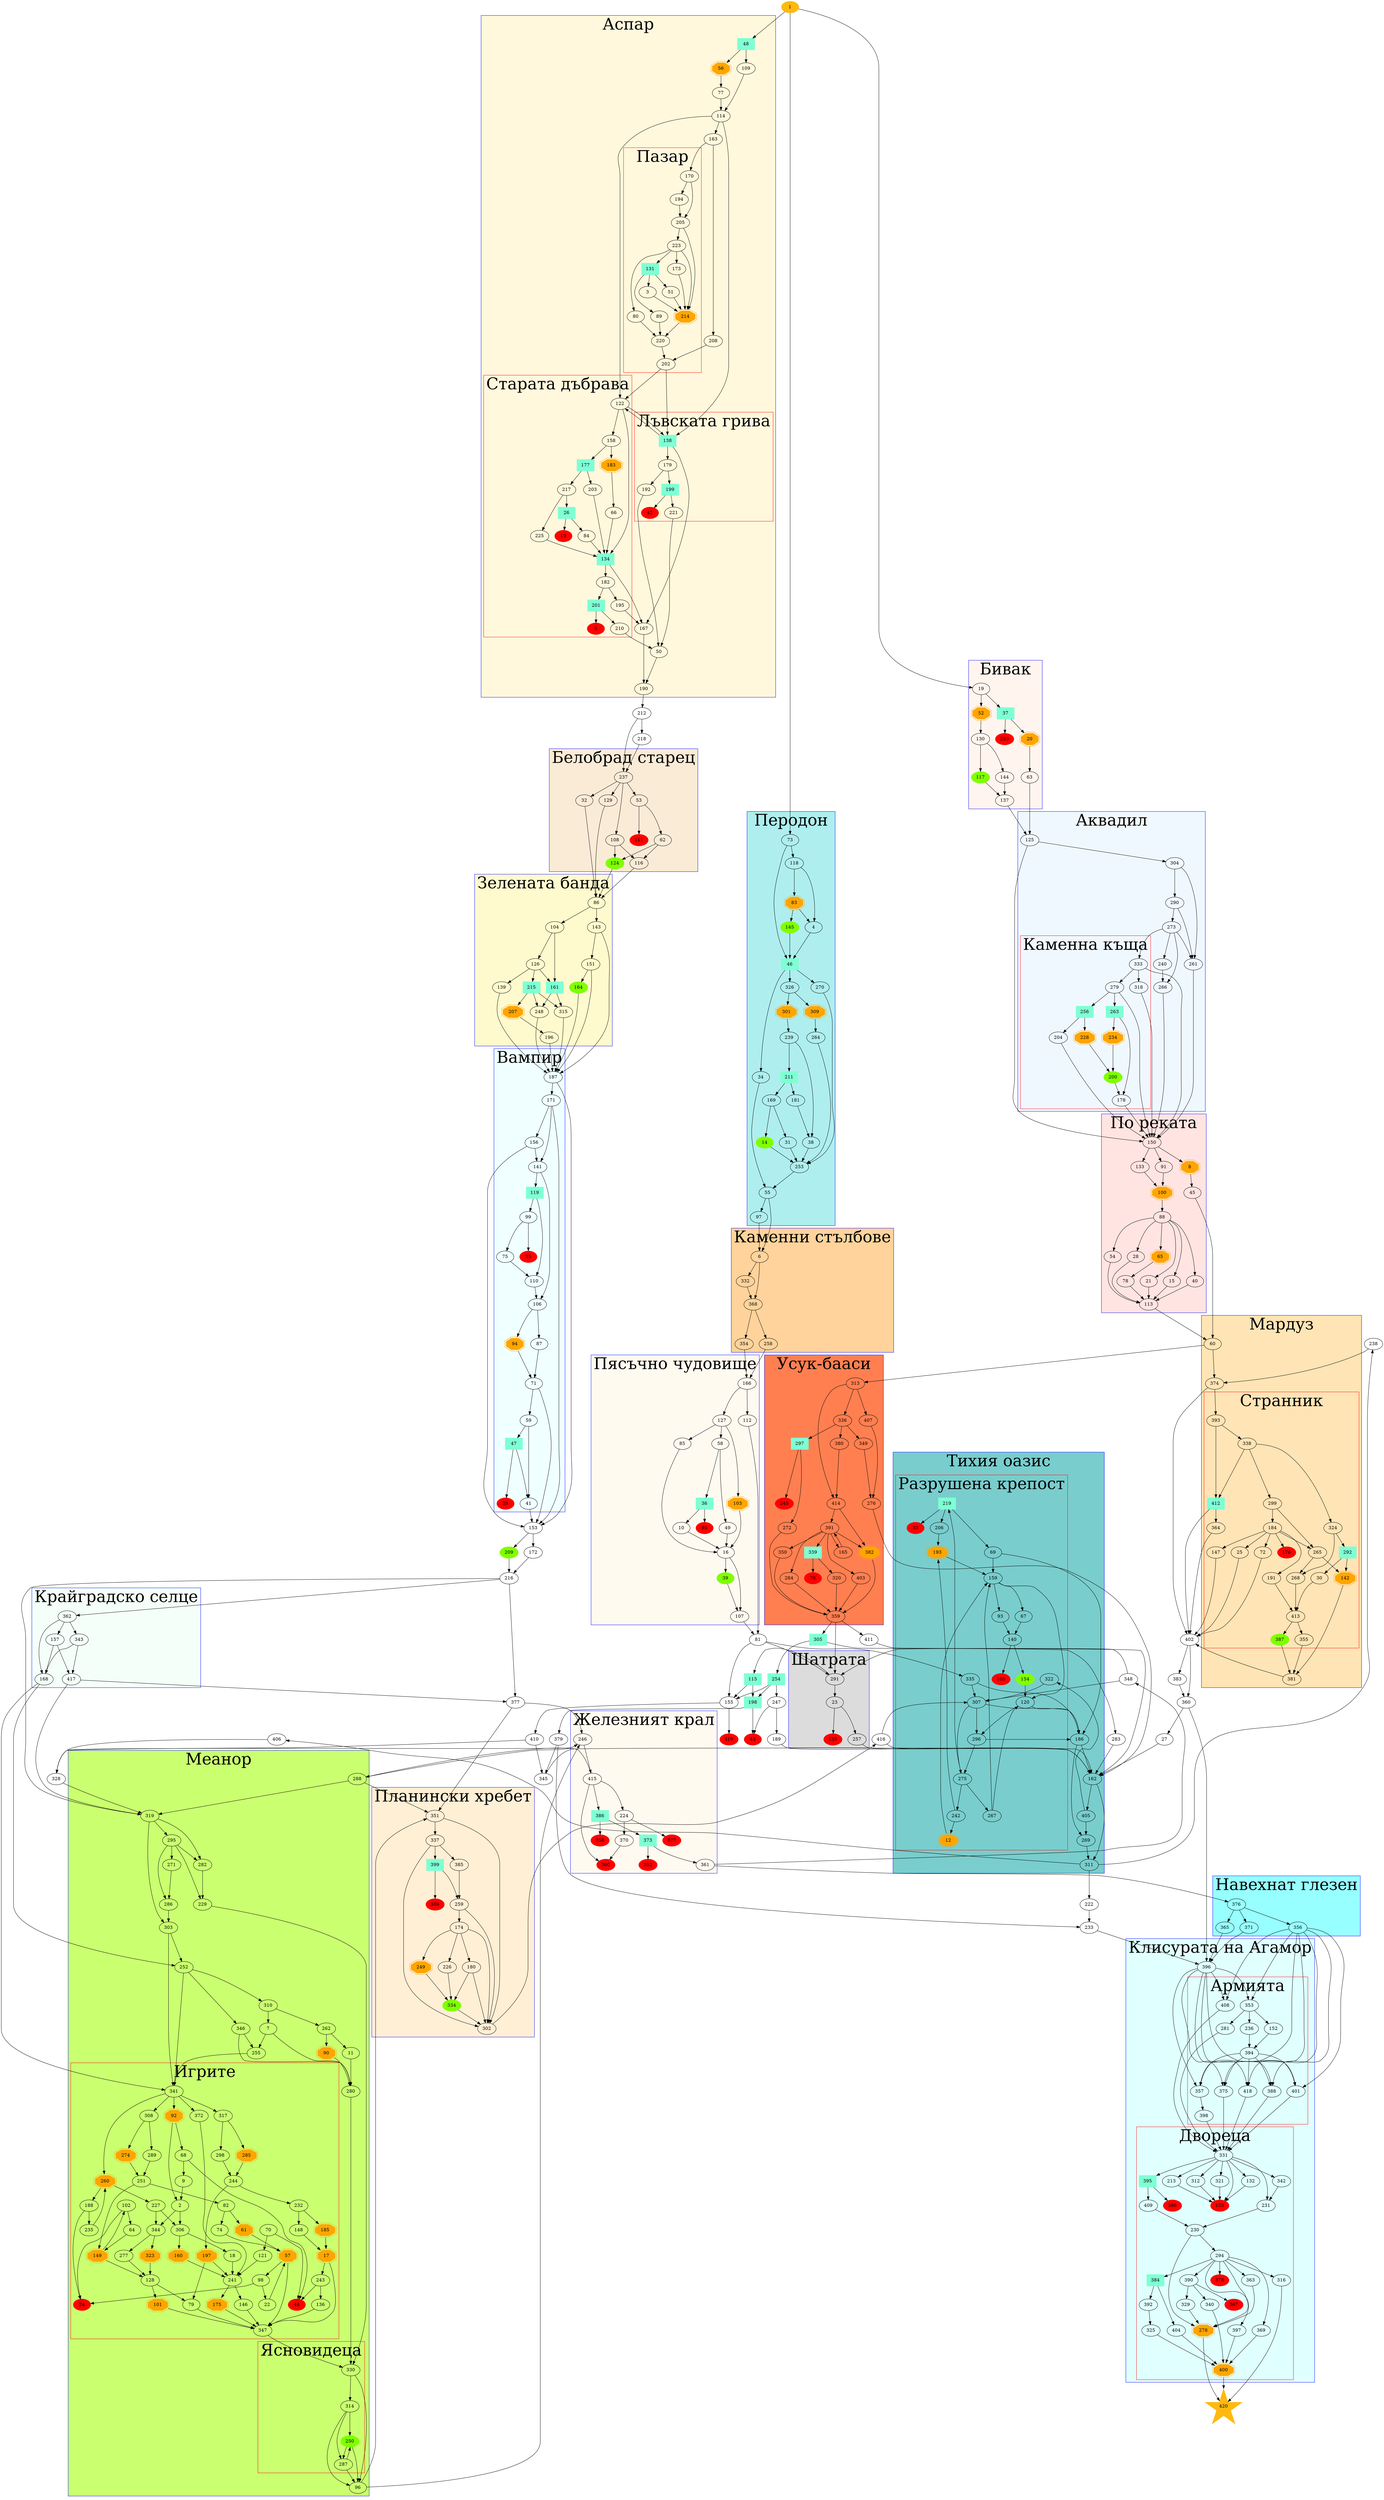 digraph OgnenataPustinya {
    fontsize = 50
    subgraph deaths {
        node [color=red, style=filled] 
        5, 13, 24, 29, 33, 35, 42, 43, 44, 76
        95, 105, 111, 123, 135, 176, 245, 293
        300, 327, 352, 358, 366, 367, 378, 389
        419
    }
    subgraph battles {
        node [shape=doubleoctagon, color=orange, style=filled]
        8, 12, 17, 20, 52, 56, 57, 61, 65, 83
        90, 92, 94, 100, 101, 103, 142, 149, 160
        175, 183, 185, 193, 197, 207, 214, 228
        234, 249, 260, 274, 278, 285, 301, 309
        323, 382, 400
    }
    subgraph chance {
        node [shape=box, color=aquamarine, style=filled]
        26, 36, 37, 46, 47, 48, 115, 119, 131,
        134, 138, 161, 177, 198, 199, 201, 211
        215, 219, 254, 256, 263, 292, 297, 305
        339, 373, 384, 386, 395, 399, 412
    }
    subgraph awards {
        node [color=chartreuse, style=filled]
        14, 39, 117, 124, 145, 154, 164, 200, 209
        250, 334, 387
    }

    subgraph cluster_bivak {
        color = blue
        bgcolor = seashell
        label = "Бивак"
        19, 52, 37, 130, 20, 293, 117, 144, 63
        137
    }

    subgraph cluster_akvadil {
        color = blue
        bgcolor = aliceblue
        label = "Аквадил"
        125, 304
        20, 293, 63, 304, 290, 261, 290, 273, 333
        240, 279, 266, 256, 263, 318, 204, 228, 261
        234, 200, 178

        subgraph cluster_kamenna_kashta {
            color = red
            label = "Каменна къща"
            333, 318, 279, 263, 256, 234, 228, 204, 200, 178
        }
    }

    subgraph cluster_rekata {
        color = blue
        bgcolor = mistyrose
        label = "По реката"
        150, 91, 8, 133, 100, 45, 88, 78, 113
        15, 21, 40, 54, 28, 65
    }
    
    subgraph cluster_marduz {
        color = blue
        bgcolor = moccasin
        label = "Мардуз"
        60, 374, 381
        
        subgraph cluster_marduz_strannik {
            color = red
            label = "Странник"
            393, 338, 412, 299, 324, 265, 184, 176, 147
            25, 72, 191, 265, 292, 268, 30, 413, 142, 355
            387, 364
        }
    }

    subgraph cluster_usuk_baasi {
        color = blue
        bgcolor = coral
        label = "Усук-бааси"
        313, 407, 336, 414, 380, 349, 297, 391, 382
        403, 284, 339, 350, 165, 320, 76, 359, 276
        245, 272
    }

    subgraph cluster_perodon {
        color = blue
        bgcolor = paleturquoise
        label = "Перодон"
        73, 118, 46, 83, 4, 145, 34, 270, 326
        301, 309, 239, 211, 38, 169, 181, 14, 31
        253, 55, 97, 264
    }

    subgraph cluster_kamenni_stalbove {
        color = blue
        bgcolor = burlywood1
        label = "Каменни стълбове"
        6, 332, 368, 354, 258
    }

    subgraph cluster_pyasachno_chudovishte {
        color = blue
        bgcolor = floralwhite
        label = "Пясъчно чудовище"
        166, 127, 112, 85, 103, 58, 36, 49, 10, 95
        16, 39, 107
    }

    subgraph cluster_aspar {
        color = blue
        bgcolor = cornsilk
        label = "Аспар"
        48, 56, 77, 109, 122, 138, 163, 170, 208, 114
        158, 177, 183, 203, 217, 134, 194, 205, 214, 223
        80, 173, 131, 89, 3, 51, 214, 220, 202
        138, 167, 179, 199, 192, 221, 42, 50, 190
        182, 195, 201, 210, 5

        subgraph cluster_aspar_pazar {
            color = red
            label = "Пазар"
            170, 194, 205, 223, 80, 173, 131, 89, 3
            51, 214, 220, 202
        }

        subgraph cluster_aspar_stara_dabrava {
            color = red
            label = "Старата дъбрава"
            122, 134, 158, 177, 183, 203, 217, 66
            217, 225, 26, 13, 84
            182, 195, 201, 210, 5
        }

        subgraph cluster_aspar_luvska_griva {
            color = red
            label = "Лъвската грива"
            138, 179, 199, 192, 221, 42
        }
    }

    subgraph cluster_belobrad_starec {
        color = blue
        bgcolor = antiquewhite
        label = "Белобрад старец"
        237, 32, 53, 108, 129, 62, 111, 116, 124
    }

    subgraph cluster_zelenata_banda {
        color = blue
        bgcolor = lemonchiffon
        label = "Зелената банда"
        86, 104, 143, 126, 139, 215, 161, 151
        207, 315, 248, 196, 164 
    }

    subgraph cluster_vampir {
        color = blue
        bgcolor = azure
        label = "Вампир"
        187, 171, 156, 141, 119, 99, 35, 75, 110
        106, 94, 87, 71, 59, 47, 29, 41
    }

    subgraph cluster_meanor {
        color = blue
        bgcolor = darkolivegreen1
        label = "Меанор"
        319, 303, 282, 295, 271, 286, 252, 341
        310, 346, 229, 330, 96, 7, 255, 262, 11, 90
        280, 288

        subgraph cluster_igrite {
            color = red
            label = "Игрите"
            341, 308, 260, 317, 92, 372, 274, 289
            251, 149, 82, 128, 102, 64, 24, 128
            101, 79, 347, 68, 2, 9, 44, 344, 306
            323, 277, 128, 101, 241, 175, 146, 347
            285, 298, 70, 244, 232, 185, 148, 74
            61, 17, 57, 197, 121, 160, 18, 243
            98, 136, 22, 227, 188, 235
        }

        subgraph cluster_yasnovidec {
            color = red
            label = "Ясновидеца"
            330, 314, 287, 250
        }
    }

    subgraph cluster_selce {
        color = blue
        bgcolor = mintcream
        label = "Крайградско селце"
        362, 157, 343, 168, 417
    }

    subgraph cluster_zheleznia_kral {
        color = blue
        bgcolor = floralwhite
        label = "Железният крал"
        246, 415, 300, 224, 386, 327, 358, 373, 352
        361, 370
    }

    subgraph cluster_tihia_oazis {
        color = blue
        bgcolor = darkslategray3
        label = "Тихия оазис"
        162, 405, 311, 269, 186

        subgraph cluster_razrushena_krepost {
            color = red
            label = "Разрушена крепост"
            322, 307, 296, 275, 242, 219, 267, 206
            69, 33, 12, 193, 159, 93, 67, 120, 140
            105, 154, 120, 335
        }
    }

    subgraph cluster_shatra {
        color = blue
        bgcolor = gainsboro
        label = "Шатрата"
        291, 23, 135, 257
    }

    subgraph cluster_navegnat_glezen {
        color = blue
        bgcolor = darkslategray1
        label = "Навехнат глезен"
        376, 356, 365, 371
    }

    subgraph cluster_klisurata_na_agamor {
        color = blue
        bgcolor = lightcyan
        label = "Клисурата на Агамор"
        396
        subgraph cluster_armiata {
            color = red
            label = "Армията"
            418, 401, 408, 388, 375, 353, 357, 398
            281, 394, 236, 152
        }
        subgraph cluster_dvoreca {
            color = red
            label = "Двореца"
            331, 123, 132, 213, 231, 312, 321, 342
            395, 366, 409, 230, 278, 294, 397, 384
            378, 369, 363, 316, 390, 404, 392, 367
            340, 325, 400, 329
        }
    }

    subgraph cluster_planinski_hrebet {
        color = blue
        bgcolor = papayawhip
        label = "Планински хребет"
        351, 337, 302, 385, 399, 259, 174, 180, 249
        226, 334, 389
    }

    1 -> 19, 73, 48
    1 [color=darkgoldenrod1, style=filled]
    2 -> 344, 306
    3 -> 214
    4 -> 46
    5
    6 -> 332, 368
    7 -> 280, 255
    8 -> 45
    9 -> 2
    10 -> 16
    11 -> 280
    12 -> 159
    13
    14 -> 253
    15 -> 113
    16 -> 39, 107
    17 -> 347, 243
    18 -> 241
    19 -> 37, 52
    20 -> 63
    21 -> 113
    22 -> 57
    23 -> 135, 257
    24
    25 -> 402
    26 -> 13, 84
    27 -> 162
    28 -> 113
    29
    30 -> 413
    31 -> 253
    32 -> 86
    33
    34 -> 55
    35
    36 -> 95, 10
    37 -> 20, 293
    38 -> 253
    39 -> 107
    40 -> 113
    41 -> 153
    42
    43
    44
    45 -> 60
    46 -> 34, 270, 326
    47 -> 41, 29
    48 -> 56, 109
    49 -> 16
    50 -> 190
    51 -> 214
    52 -> 130
    53 -> 62, 111
    54 -> 113
    55 -> 97, 6
    56 -> 77
    57 -> 347, 98
    58 -> 49, 36
    59 -> 47, 41
    60 -> 374, 313
    61 -> 57
    62 -> 124, 116
    63 -> 125
    64 -> 149
    65 -> 78
    66 -> 134
    67 -> 140
    68 -> 9, 44
    69 -> 186, 159
    70 -> 121, 44
    71 -> 59, 153
    72 -> 402
    73 -> 118, 46
    74 -> 57
    75 -> 110
    76
    77 -> 114
    78 -> 113
    79 -> 347
    80 -> 220
    81 -> 335, 291, 155
    82 -> 61, 74
    83 -> 4, 145
    84 -> 134
    85 -> 16
    86 -> 104, 143
    87 -> 71
    88 -> 15, 21, 40, 54, 28, 65
    89 -> 220
    90 -> 280
    91 -> 100
    92 -> 2, 68
    93 -> 140
    94 -> 71
    95
    96 -> 246, 351
    97 -> 6
    98 -> 22, 24
    99 -> 75, 35
    100 -> 88
    101 -> 347
    102 -> 64, 24
    103 -> 16
    104 -> 126, 161
    105
    106 -> 94, 87
    107 -> 81
    108 -> 124, 116
    109 -> 114
    110 -> 106
    111
    112 -> 81
    113 -> 60
    114 -> 163, 122, 138
    115 -> 155, 198
    116 -> 86
    117 -> 137
    118 -> 83, 4
    119 -> 99, 110
    120 -> 186, 296
    121 -> 241
    122 -> 138, 134, 158
    123
    124 -> 86
    125 -> 304, 150
    126 -> 139, 215, 161
    127 -> 103, 58, 85
    128 -> 101, 79
    129 -> 86
    130 -> 117, 144
    131 -> 51, 89, 3
    132 -> 123
    133 -> 100
    134 -> 167, 182
    135
    136 -> 347
    137 -> 125
    138 -> 122, 167, 179
    139 -> 187
    140 -> 105, 154
    141 -> 119, 106
    142 -> 381
    143 -> 151, 187
    144 -> 137
    145 -> 46
    146 -> 347
    147 -> 402
    148 -> 17
    149 -> 128, 102
    150 -> 91, 8, 133
    151 -> 187, 164
    152 -> 394
    153 -> 172, 209
    154 -> 120
    155 -> 410, 419
    156 -> 141, 153
    157 -> 168, 417
    158 -> 177, 183
    159 -> 93, 67, 120
    160 -> 241
    161 -> 248, 315
    162 -> 405, 311
    163 -> 170, 208
    164 -> 187
    165 -> 391
    166 -> 127, 112
    167 -> 190
    168 -> 252, 341
    169 -> 14, 31
    170 -> 194, 205
    171 -> 141, 153, 156
    172 -> 216
    173 -> 214
    174 -> 302, 180, 226, 249
    175 -> 347
    176
    177 -> 203, 217
    178 -> 150
    179 -> 199, 192
    180 -> 334, 302
    181 -> 38
    182 -> 201, 195
    183 -> 66
    184 -> 176, 25, 72, 147, 191, 265
    185 -> 17
    186 -> 269, 162
    187 -> 171, 153
    188 -> 235, 24
    189 -> 162
    190 -> 212
    191 -> 413
    192 -> 50
    193 -> 159
    194 -> 205
    195 -> 167
    196 -> 187
    197 -> 241, 79
    198 -> 379, 43
    199 -> 221, 42
    200 -> 178
    201 -> 5, 210
    202 -> 122, 138
    203 -> 134
    204 -> 150
    205 -> 214, 223
    206 -> 193
    207 -> 196
    208 -> 202
    209 -> 216
    210 -> 50
    211 -> 169, 181
    212 -> 218, 237
    213 -> 123
    214 -> 220
    215 -> 248, 315, 207
    216 -> 319, 377, 362
    217 -> 225, 26
    218 -> 237
    219 -> 33, 206, 69
    220 -> 202
    221 -> 50
    222 -> 233
    223 -> 131, 173, 80, 214
    224 -> 370, 327
    225 -> 134
    226 -> 334
    227 -> 344, 306
    228 -> 200
    229 -> 330
    230 -> 278, 294
    231 -> 230
    232 -> 185, 148
    233 -> 396
    234 -> 200
    235 -> 260
    236 -> 394
    237 -> 32, 53, 108, 129
    238 -> 374
    239 -> 211, 38
    240 -> 266
    241 -> 175, 146
    242 -> 193, 12
    243 -> 136, 44
    244 -> 232, 197
    245
    246 -> 415, 288
    247 -> 189, 43
    248 -> 187
    249 -> 334
    250 -> 287, 96
    251 -> 149, 82
    252 -> 310, 346, 341
    253 -> 55
    254 -> 247, 198, 155
    255 -> 341
    256 -> 228, 204
    257 -> 162
    258 -> 166
    259 -> 302, 174
    260 -> 227, 188
    261 -> 150
    262 -> 11, 90
    263 -> 234, 178
    264 -> 253
    265 -> 142, 268
    266 -> 150
    267 -> 159, 120
    268 -> 413
    269 -> 311
    270 -> 253
    271 -> 286
    272 -> 359
    273 -> 266, 240, 333, 261
    274 -> 251
    275 -> 242, 219, 267
    276 -> 162
    277 -> 128
    278 -> 420
    279 -> 263, 256, 150
    280 -> 330
    281 -> 331
    282 -> 229
    283 -> 162
    284 -> 359
    285 -> 244
    286 -> 303
    287 -> 250, 96
    288 -> 319, 351
    289 -> 251
    290 -> 273, 261
    291 -> 115, 23
    292 -> 30, 142
    293
    294 -> 397, 384, 378, 369, 363, 316, 390, 278
    295 -> 286, 271, 229, 282
    296 -> 186, 275
    297 -> 272, 245
    298 -> 244
    299 -> 265, 184
    300
    301 -> 239
    302 -> 416
    303 -> 252, 341
    304 -> 290, 261
    305 -> 254, 283
    306 -> 160, 18
    307 -> 296, 275, 186
    308 -> 274, 289
    309 -> 264
    310 -> 262, 7
    311 -> 238, 222, 406
    312 -> 123
    313 -> 407, 336, 414
    314 -> 96, 287, 250
    315 -> 187
    316 -> 420
    317 -> 285, 298
    318 -> 150
    319 -> 303, 295, 282
    320 -> 359
    321 -> 123
    322 -> 307
    323 -> 128
    324 -> 292, 268
    325 -> 400
    326 -> 309, 301
    327
    328 -> 319, 246
    329 -> 278
    330 -> 314, 96
    331 -> 123, 132, 213, 231, 312, 321, 342, 395
    332 -> 368
    333 -> 318, 279, 150
    334 -> 302
    335 -> 307, 186
    336 -> 380, 349, 297
    337 -> 399, 302, 385
    338 -> 299, 412, 324
    339 -> 76, 320
    340 -> 400
    341 -> 308, 260, 317, 92, 372
    342 -> 231
    343 -> 168, 417
    344 -> 323, 277
    345 -> 162
    346 -> 280, 255
    347 -> 330
    348 -> 307, 291
    349 -> 276
    350 -> 359
    351 -> 337, 302
    352
    353 -> 152, 236, 281
    354 -> 166
    355 -> 381
    356 -> 418, 401, 408, 388, 375, 353, 357
    357 -> 398
    358
    359 -> 411, 305, 291
    360 -> 27, 396
    361 -> 348, 376
    362 -> 157, 168, 343
    363 -> 278
    364 -> 402
    365 -> 396
    366
    367
    368 -> 354, 258
    369 -> 400
    370 -> 300
    371 -> 396
    372 -> 241
    373 -> 352, 361
    374 -> 402, 393
    375 -> 331
    376 -> 356, 365, 371
    377 -> 351, 246
    378
    379 -> 233, 345
    380 -> 414
    381 -> 402
    382 -> 359
    383 -> 360
    384 -> 404, 392
    385 -> 259
    386 -> 373, 358
    387 -> 381
    388 -> 331
    389
    390 -> 329, 340, 367
    391 -> 350, 339, 284, 403, 165, 382
    392 -> 325
    393 -> 338, 412
    394 -> 418, 401, 388, 375, 357
    395 -> 366, 409
    396 -> 418, 401, 408, 388, 375, 353, 357
    397 -> 400
    398 -> 331
    399 -> 259, 389
    400 -> 420
    401 -> 331
    402 -> 360, 383
    403 -> 359
    404 -> 400
    405 -> 322, 269
    406 -> 328
    407 -> 276
    408 -> 331
    409 -> 230
    410 -> 328, 345
    411 -> 162
    412 -> 402, 364
    413 -> 387, 355
    414 -> 382, 391
    415 -> 300, 288, 224, 386
    416 -> 307, 162
    417 -> 319, 377
    418 -> 331
    419
    420 [shape=star, color=darkgoldenrod1, style=filled]
}
